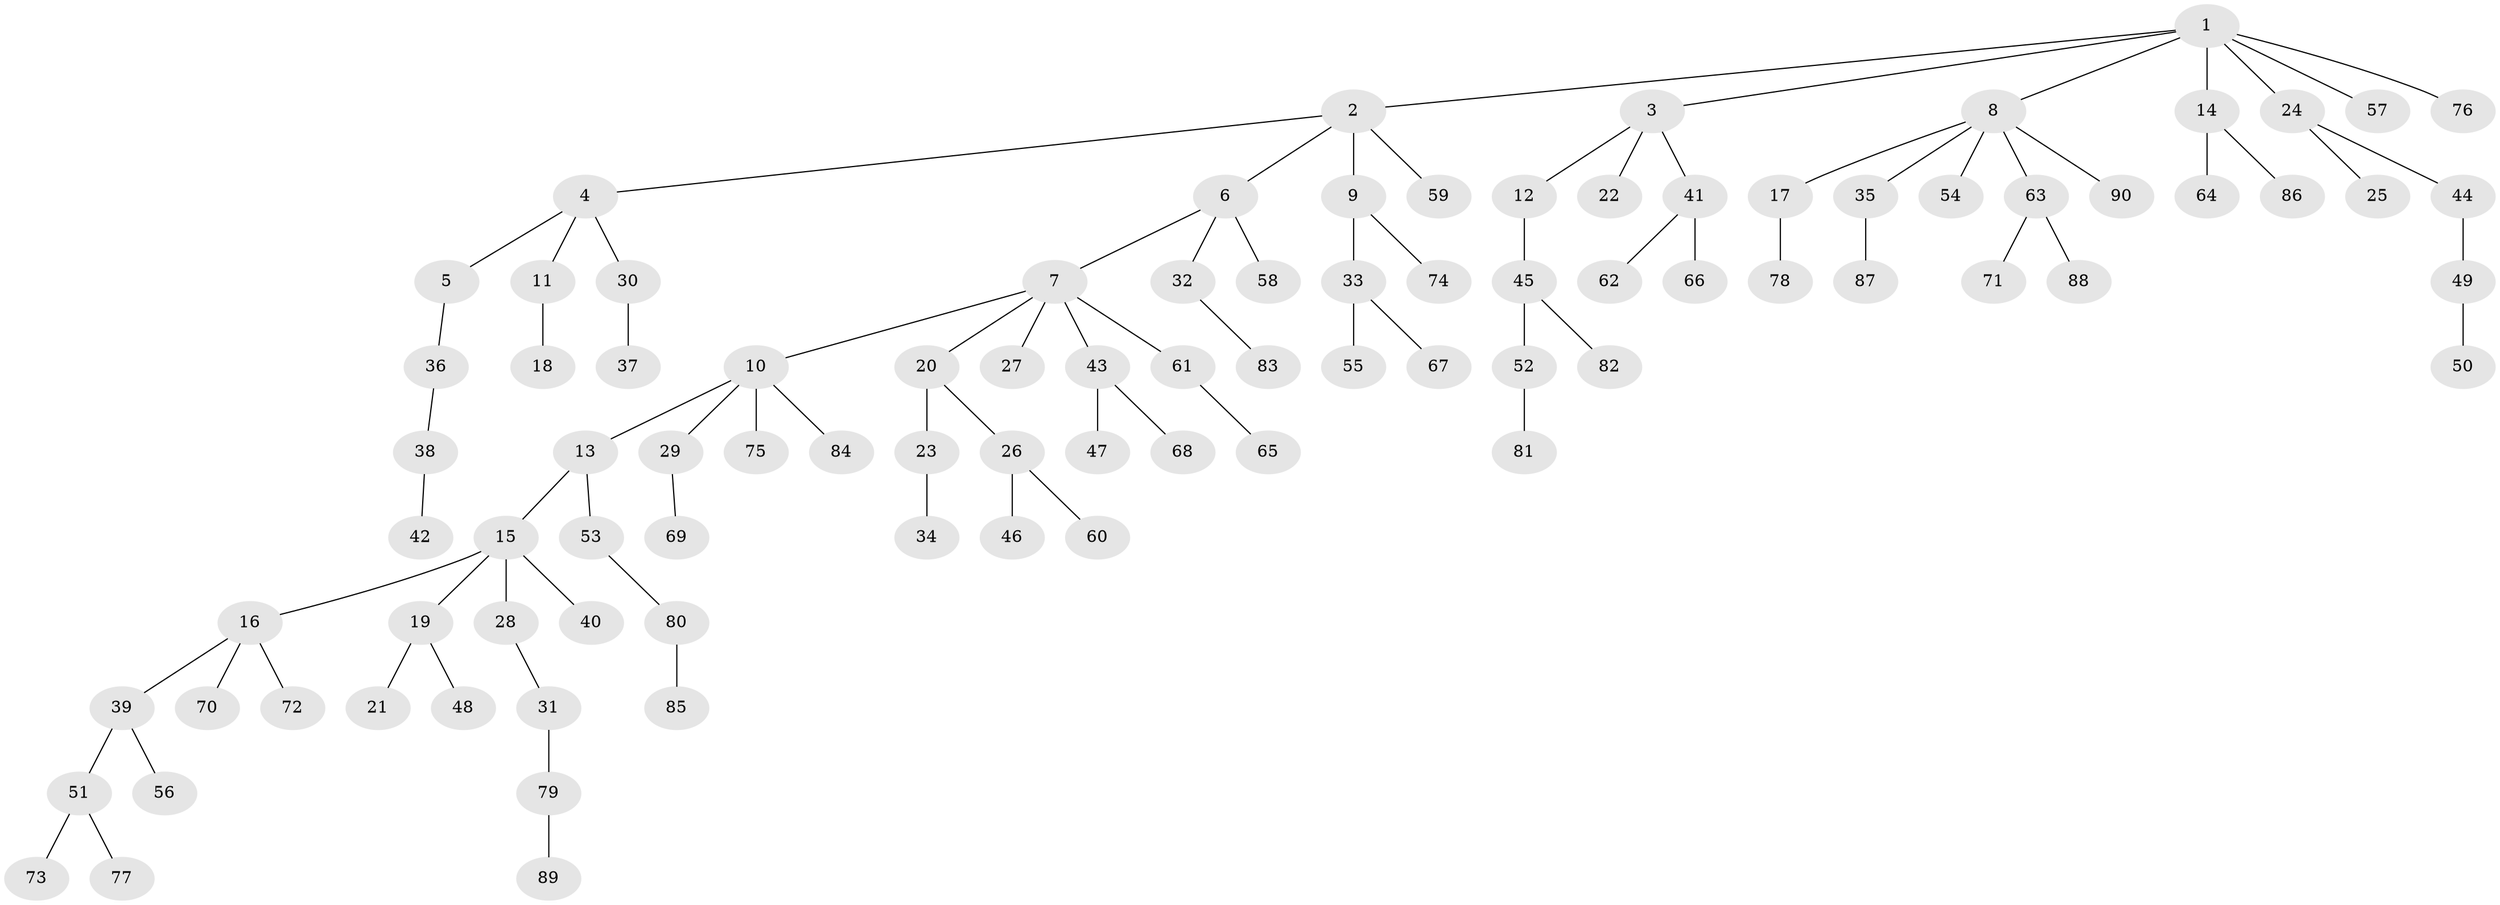 // coarse degree distribution, {6: 0.034482758620689655, 7: 0.017241379310344827, 4: 0.06896551724137931, 5: 0.034482758620689655, 2: 0.27586206896551724, 1: 0.5344827586206896, 3: 0.034482758620689655}
// Generated by graph-tools (version 1.1) at 2025/42/03/06/25 10:42:02]
// undirected, 90 vertices, 89 edges
graph export_dot {
graph [start="1"]
  node [color=gray90,style=filled];
  1;
  2;
  3;
  4;
  5;
  6;
  7;
  8;
  9;
  10;
  11;
  12;
  13;
  14;
  15;
  16;
  17;
  18;
  19;
  20;
  21;
  22;
  23;
  24;
  25;
  26;
  27;
  28;
  29;
  30;
  31;
  32;
  33;
  34;
  35;
  36;
  37;
  38;
  39;
  40;
  41;
  42;
  43;
  44;
  45;
  46;
  47;
  48;
  49;
  50;
  51;
  52;
  53;
  54;
  55;
  56;
  57;
  58;
  59;
  60;
  61;
  62;
  63;
  64;
  65;
  66;
  67;
  68;
  69;
  70;
  71;
  72;
  73;
  74;
  75;
  76;
  77;
  78;
  79;
  80;
  81;
  82;
  83;
  84;
  85;
  86;
  87;
  88;
  89;
  90;
  1 -- 2;
  1 -- 3;
  1 -- 8;
  1 -- 14;
  1 -- 24;
  1 -- 57;
  1 -- 76;
  2 -- 4;
  2 -- 6;
  2 -- 9;
  2 -- 59;
  3 -- 12;
  3 -- 22;
  3 -- 41;
  4 -- 5;
  4 -- 11;
  4 -- 30;
  5 -- 36;
  6 -- 7;
  6 -- 32;
  6 -- 58;
  7 -- 10;
  7 -- 20;
  7 -- 27;
  7 -- 43;
  7 -- 61;
  8 -- 17;
  8 -- 35;
  8 -- 54;
  8 -- 63;
  8 -- 90;
  9 -- 33;
  9 -- 74;
  10 -- 13;
  10 -- 29;
  10 -- 75;
  10 -- 84;
  11 -- 18;
  12 -- 45;
  13 -- 15;
  13 -- 53;
  14 -- 64;
  14 -- 86;
  15 -- 16;
  15 -- 19;
  15 -- 28;
  15 -- 40;
  16 -- 39;
  16 -- 70;
  16 -- 72;
  17 -- 78;
  19 -- 21;
  19 -- 48;
  20 -- 23;
  20 -- 26;
  23 -- 34;
  24 -- 25;
  24 -- 44;
  26 -- 46;
  26 -- 60;
  28 -- 31;
  29 -- 69;
  30 -- 37;
  31 -- 79;
  32 -- 83;
  33 -- 55;
  33 -- 67;
  35 -- 87;
  36 -- 38;
  38 -- 42;
  39 -- 51;
  39 -- 56;
  41 -- 62;
  41 -- 66;
  43 -- 47;
  43 -- 68;
  44 -- 49;
  45 -- 52;
  45 -- 82;
  49 -- 50;
  51 -- 73;
  51 -- 77;
  52 -- 81;
  53 -- 80;
  61 -- 65;
  63 -- 71;
  63 -- 88;
  79 -- 89;
  80 -- 85;
}
